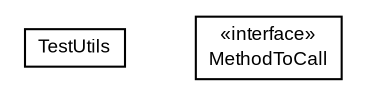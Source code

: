 #!/usr/local/bin/dot
#
# Class diagram 
# Generated by UMLGraph version R5_6-24-gf6e263 (http://www.umlgraph.org/)
#

digraph G {
	edge [fontname="arial",fontsize=10,labelfontname="arial",labelfontsize=10];
	node [fontname="arial",fontsize=10,shape=plaintext];
	nodesep=0.25;
	ranksep=0.5;
	// net.brabenetz.lib.securedproperties.test.TestUtils
	c45 [label=<<table title="net.brabenetz.lib.securedproperties.test.TestUtils" border="0" cellborder="1" cellspacing="0" cellpadding="2" port="p" href="./TestUtils.html">
		<tr><td><table border="0" cellspacing="0" cellpadding="1">
<tr><td align="center" balign="center"> TestUtils </td></tr>
		</table></td></tr>
		</table>>, URL="./TestUtils.html", fontname="arial", fontcolor="black", fontsize=9.0];
	// net.brabenetz.lib.securedproperties.test.TestUtils.MethodToCall
	c46 [label=<<table title="net.brabenetz.lib.securedproperties.test.TestUtils.MethodToCall" border="0" cellborder="1" cellspacing="0" cellpadding="2" port="p" href="./TestUtils.MethodToCall.html">
		<tr><td><table border="0" cellspacing="0" cellpadding="1">
<tr><td align="center" balign="center"> &#171;interface&#187; </td></tr>
<tr><td align="center" balign="center"> MethodToCall </td></tr>
		</table></td></tr>
		</table>>, URL="./TestUtils.MethodToCall.html", fontname="arial", fontcolor="black", fontsize=9.0];
}

